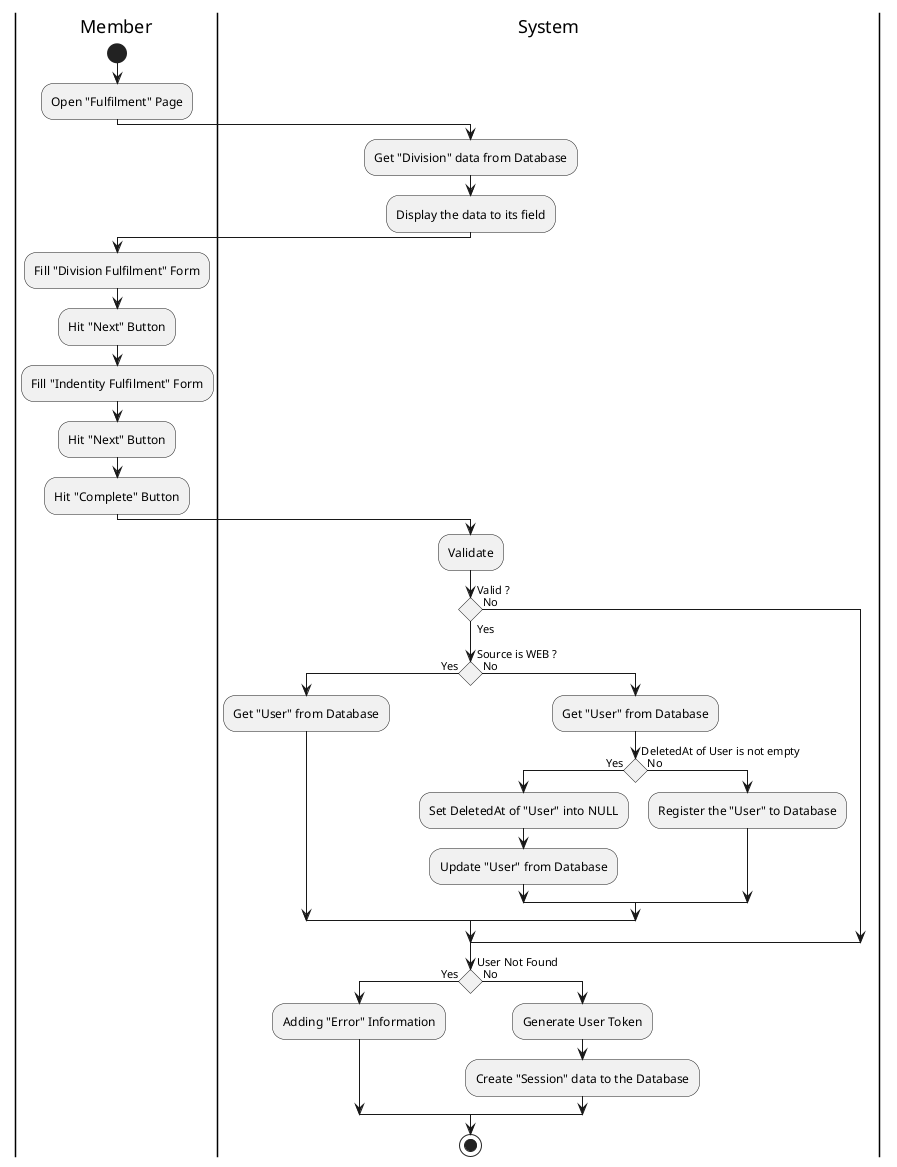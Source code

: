 @startuml Register

skinparam ConditionEndStyle hline
skinparam conditionStyle diamond
skinparam Monochrome true
skinparam Shadowing false

|Member|
start
:Open "Fulfilment" Page;

|System|
:Get "Division" data from Database;
:Display the data to its field;

|Member|
:Fill "Division Fulfilment" Form;
:Hit "Next" Button;

:Fill "Indentity Fulfilment" Form;
:Hit "Next" Button;

:Hit "Complete" Button;

|System|
:Validate;

if (Valid ?) then (Yes)
    if (Source is WEB ?) then (Yes)
        :Get "User" from Database;
    else (No)
        :Get "User" from Database;

        if (DeletedAt of User is not empty) then (Yes)
            :Set DeletedAt of "User" into NULL;
            :Update "User" from Database;
        else (No)
            :Register the "User" to Database;
        endif
    endif
else (No)
endif

if (User Not Found) then (Yes)
    :Adding "Error" Information;
else (No)
    :Generate User Token;
    :Create "Session" data to the Database;
endif

stop

@enduml